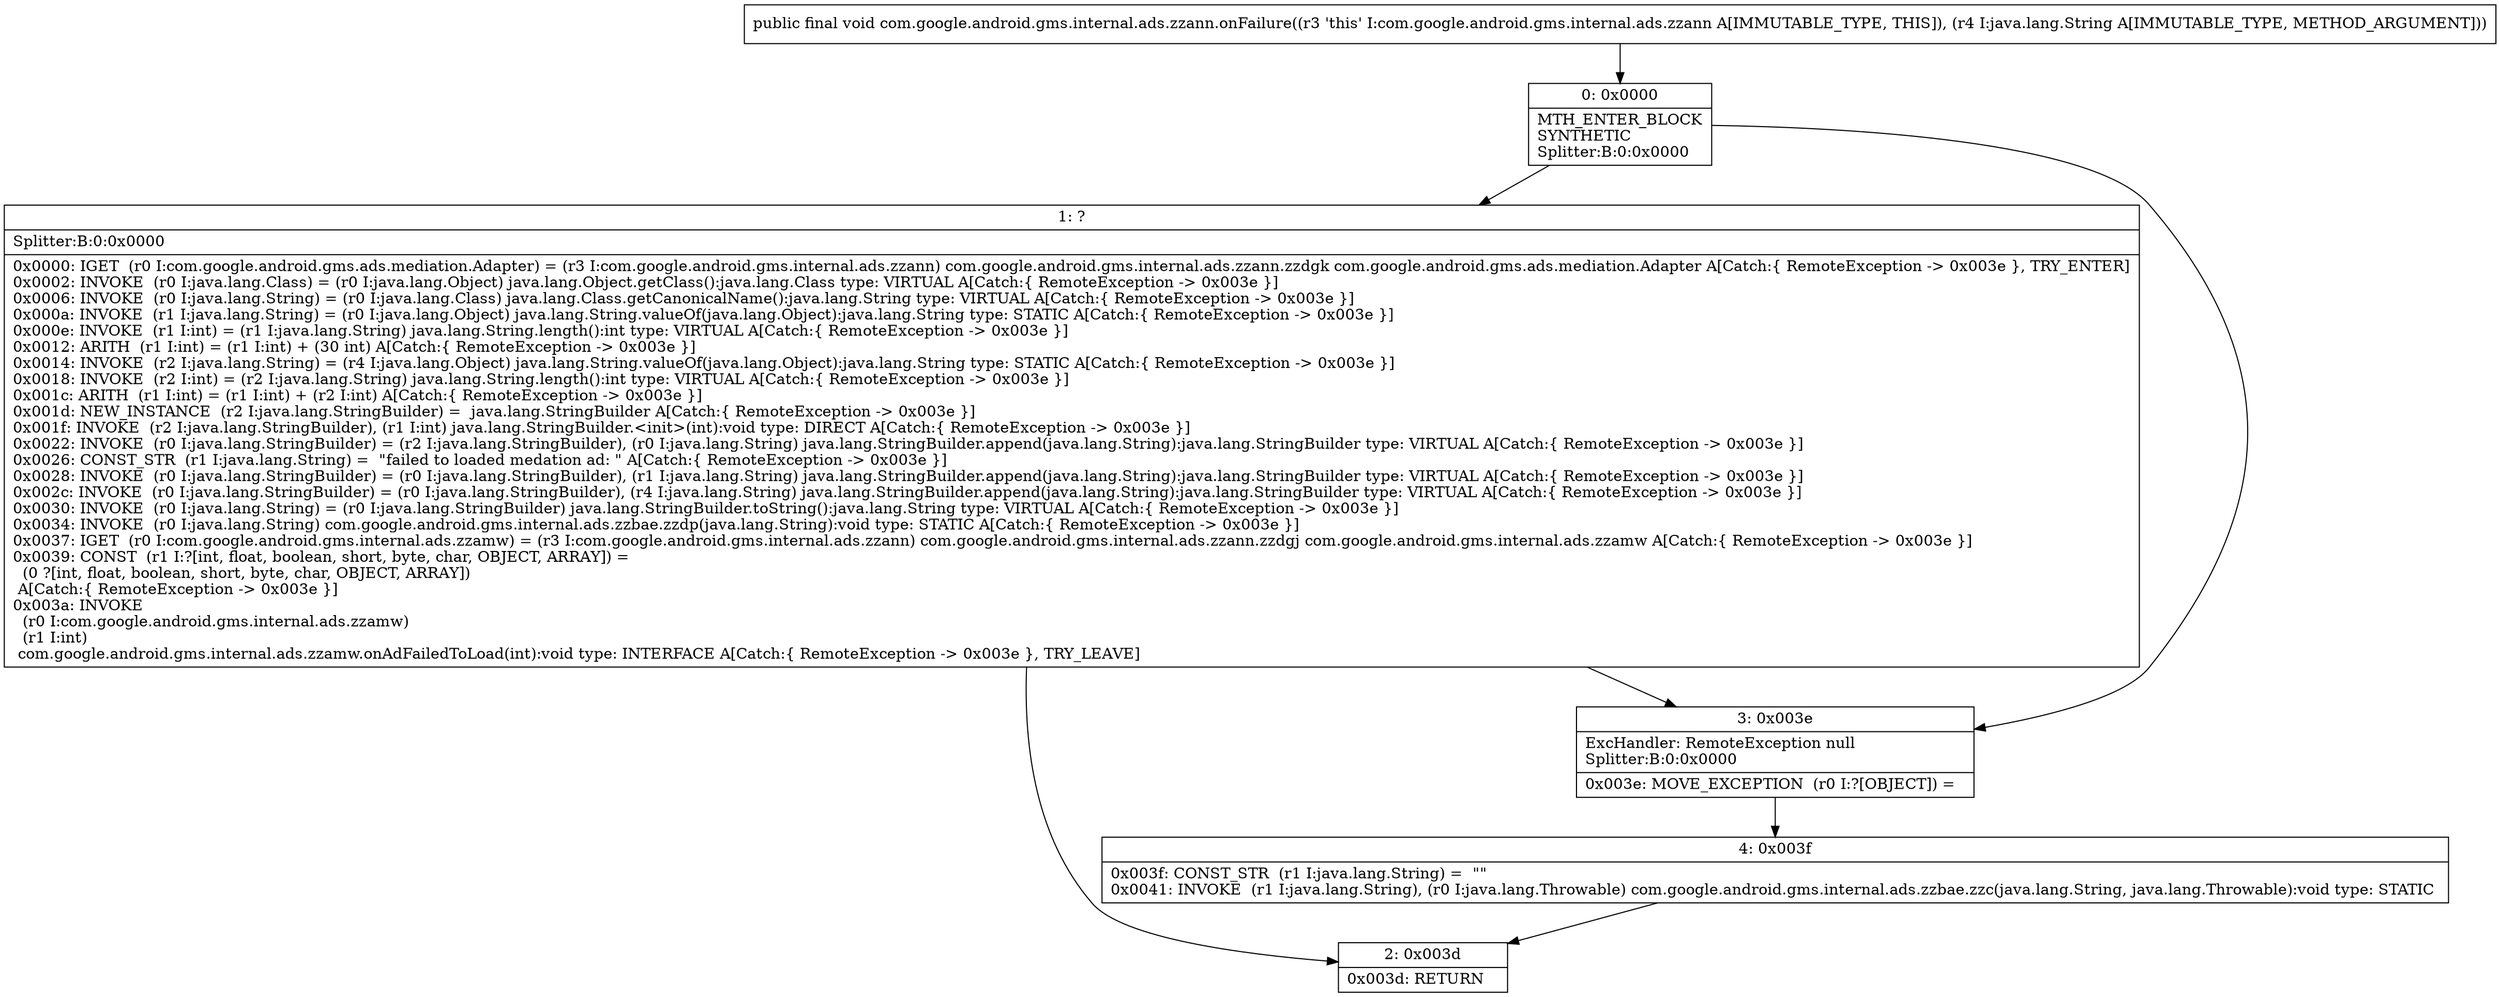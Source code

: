 digraph "CFG forcom.google.android.gms.internal.ads.zzann.onFailure(Ljava\/lang\/String;)V" {
Node_0 [shape=record,label="{0\:\ 0x0000|MTH_ENTER_BLOCK\lSYNTHETIC\lSplitter:B:0:0x0000\l}"];
Node_1 [shape=record,label="{1\:\ ?|Splitter:B:0:0x0000\l|0x0000: IGET  (r0 I:com.google.android.gms.ads.mediation.Adapter) = (r3 I:com.google.android.gms.internal.ads.zzann) com.google.android.gms.internal.ads.zzann.zzdgk com.google.android.gms.ads.mediation.Adapter A[Catch:\{ RemoteException \-\> 0x003e \}, TRY_ENTER]\l0x0002: INVOKE  (r0 I:java.lang.Class) = (r0 I:java.lang.Object) java.lang.Object.getClass():java.lang.Class type: VIRTUAL A[Catch:\{ RemoteException \-\> 0x003e \}]\l0x0006: INVOKE  (r0 I:java.lang.String) = (r0 I:java.lang.Class) java.lang.Class.getCanonicalName():java.lang.String type: VIRTUAL A[Catch:\{ RemoteException \-\> 0x003e \}]\l0x000a: INVOKE  (r1 I:java.lang.String) = (r0 I:java.lang.Object) java.lang.String.valueOf(java.lang.Object):java.lang.String type: STATIC A[Catch:\{ RemoteException \-\> 0x003e \}]\l0x000e: INVOKE  (r1 I:int) = (r1 I:java.lang.String) java.lang.String.length():int type: VIRTUAL A[Catch:\{ RemoteException \-\> 0x003e \}]\l0x0012: ARITH  (r1 I:int) = (r1 I:int) + (30 int) A[Catch:\{ RemoteException \-\> 0x003e \}]\l0x0014: INVOKE  (r2 I:java.lang.String) = (r4 I:java.lang.Object) java.lang.String.valueOf(java.lang.Object):java.lang.String type: STATIC A[Catch:\{ RemoteException \-\> 0x003e \}]\l0x0018: INVOKE  (r2 I:int) = (r2 I:java.lang.String) java.lang.String.length():int type: VIRTUAL A[Catch:\{ RemoteException \-\> 0x003e \}]\l0x001c: ARITH  (r1 I:int) = (r1 I:int) + (r2 I:int) A[Catch:\{ RemoteException \-\> 0x003e \}]\l0x001d: NEW_INSTANCE  (r2 I:java.lang.StringBuilder) =  java.lang.StringBuilder A[Catch:\{ RemoteException \-\> 0x003e \}]\l0x001f: INVOKE  (r2 I:java.lang.StringBuilder), (r1 I:int) java.lang.StringBuilder.\<init\>(int):void type: DIRECT A[Catch:\{ RemoteException \-\> 0x003e \}]\l0x0022: INVOKE  (r0 I:java.lang.StringBuilder) = (r2 I:java.lang.StringBuilder), (r0 I:java.lang.String) java.lang.StringBuilder.append(java.lang.String):java.lang.StringBuilder type: VIRTUAL A[Catch:\{ RemoteException \-\> 0x003e \}]\l0x0026: CONST_STR  (r1 I:java.lang.String) =  \"failed to loaded medation ad: \" A[Catch:\{ RemoteException \-\> 0x003e \}]\l0x0028: INVOKE  (r0 I:java.lang.StringBuilder) = (r0 I:java.lang.StringBuilder), (r1 I:java.lang.String) java.lang.StringBuilder.append(java.lang.String):java.lang.StringBuilder type: VIRTUAL A[Catch:\{ RemoteException \-\> 0x003e \}]\l0x002c: INVOKE  (r0 I:java.lang.StringBuilder) = (r0 I:java.lang.StringBuilder), (r4 I:java.lang.String) java.lang.StringBuilder.append(java.lang.String):java.lang.StringBuilder type: VIRTUAL A[Catch:\{ RemoteException \-\> 0x003e \}]\l0x0030: INVOKE  (r0 I:java.lang.String) = (r0 I:java.lang.StringBuilder) java.lang.StringBuilder.toString():java.lang.String type: VIRTUAL A[Catch:\{ RemoteException \-\> 0x003e \}]\l0x0034: INVOKE  (r0 I:java.lang.String) com.google.android.gms.internal.ads.zzbae.zzdp(java.lang.String):void type: STATIC A[Catch:\{ RemoteException \-\> 0x003e \}]\l0x0037: IGET  (r0 I:com.google.android.gms.internal.ads.zzamw) = (r3 I:com.google.android.gms.internal.ads.zzann) com.google.android.gms.internal.ads.zzann.zzdgj com.google.android.gms.internal.ads.zzamw A[Catch:\{ RemoteException \-\> 0x003e \}]\l0x0039: CONST  (r1 I:?[int, float, boolean, short, byte, char, OBJECT, ARRAY]) = \l  (0 ?[int, float, boolean, short, byte, char, OBJECT, ARRAY])\l A[Catch:\{ RemoteException \-\> 0x003e \}]\l0x003a: INVOKE  \l  (r0 I:com.google.android.gms.internal.ads.zzamw)\l  (r1 I:int)\l com.google.android.gms.internal.ads.zzamw.onAdFailedToLoad(int):void type: INTERFACE A[Catch:\{ RemoteException \-\> 0x003e \}, TRY_LEAVE]\l}"];
Node_2 [shape=record,label="{2\:\ 0x003d|0x003d: RETURN   \l}"];
Node_3 [shape=record,label="{3\:\ 0x003e|ExcHandler: RemoteException null\lSplitter:B:0:0x0000\l|0x003e: MOVE_EXCEPTION  (r0 I:?[OBJECT]) =  \l}"];
Node_4 [shape=record,label="{4\:\ 0x003f|0x003f: CONST_STR  (r1 I:java.lang.String) =  \"\" \l0x0041: INVOKE  (r1 I:java.lang.String), (r0 I:java.lang.Throwable) com.google.android.gms.internal.ads.zzbae.zzc(java.lang.String, java.lang.Throwable):void type: STATIC \l}"];
MethodNode[shape=record,label="{public final void com.google.android.gms.internal.ads.zzann.onFailure((r3 'this' I:com.google.android.gms.internal.ads.zzann A[IMMUTABLE_TYPE, THIS]), (r4 I:java.lang.String A[IMMUTABLE_TYPE, METHOD_ARGUMENT])) }"];
MethodNode -> Node_0;
Node_0 -> Node_1;
Node_0 -> Node_3;
Node_1 -> Node_2;
Node_1 -> Node_3;
Node_3 -> Node_4;
Node_4 -> Node_2;
}


